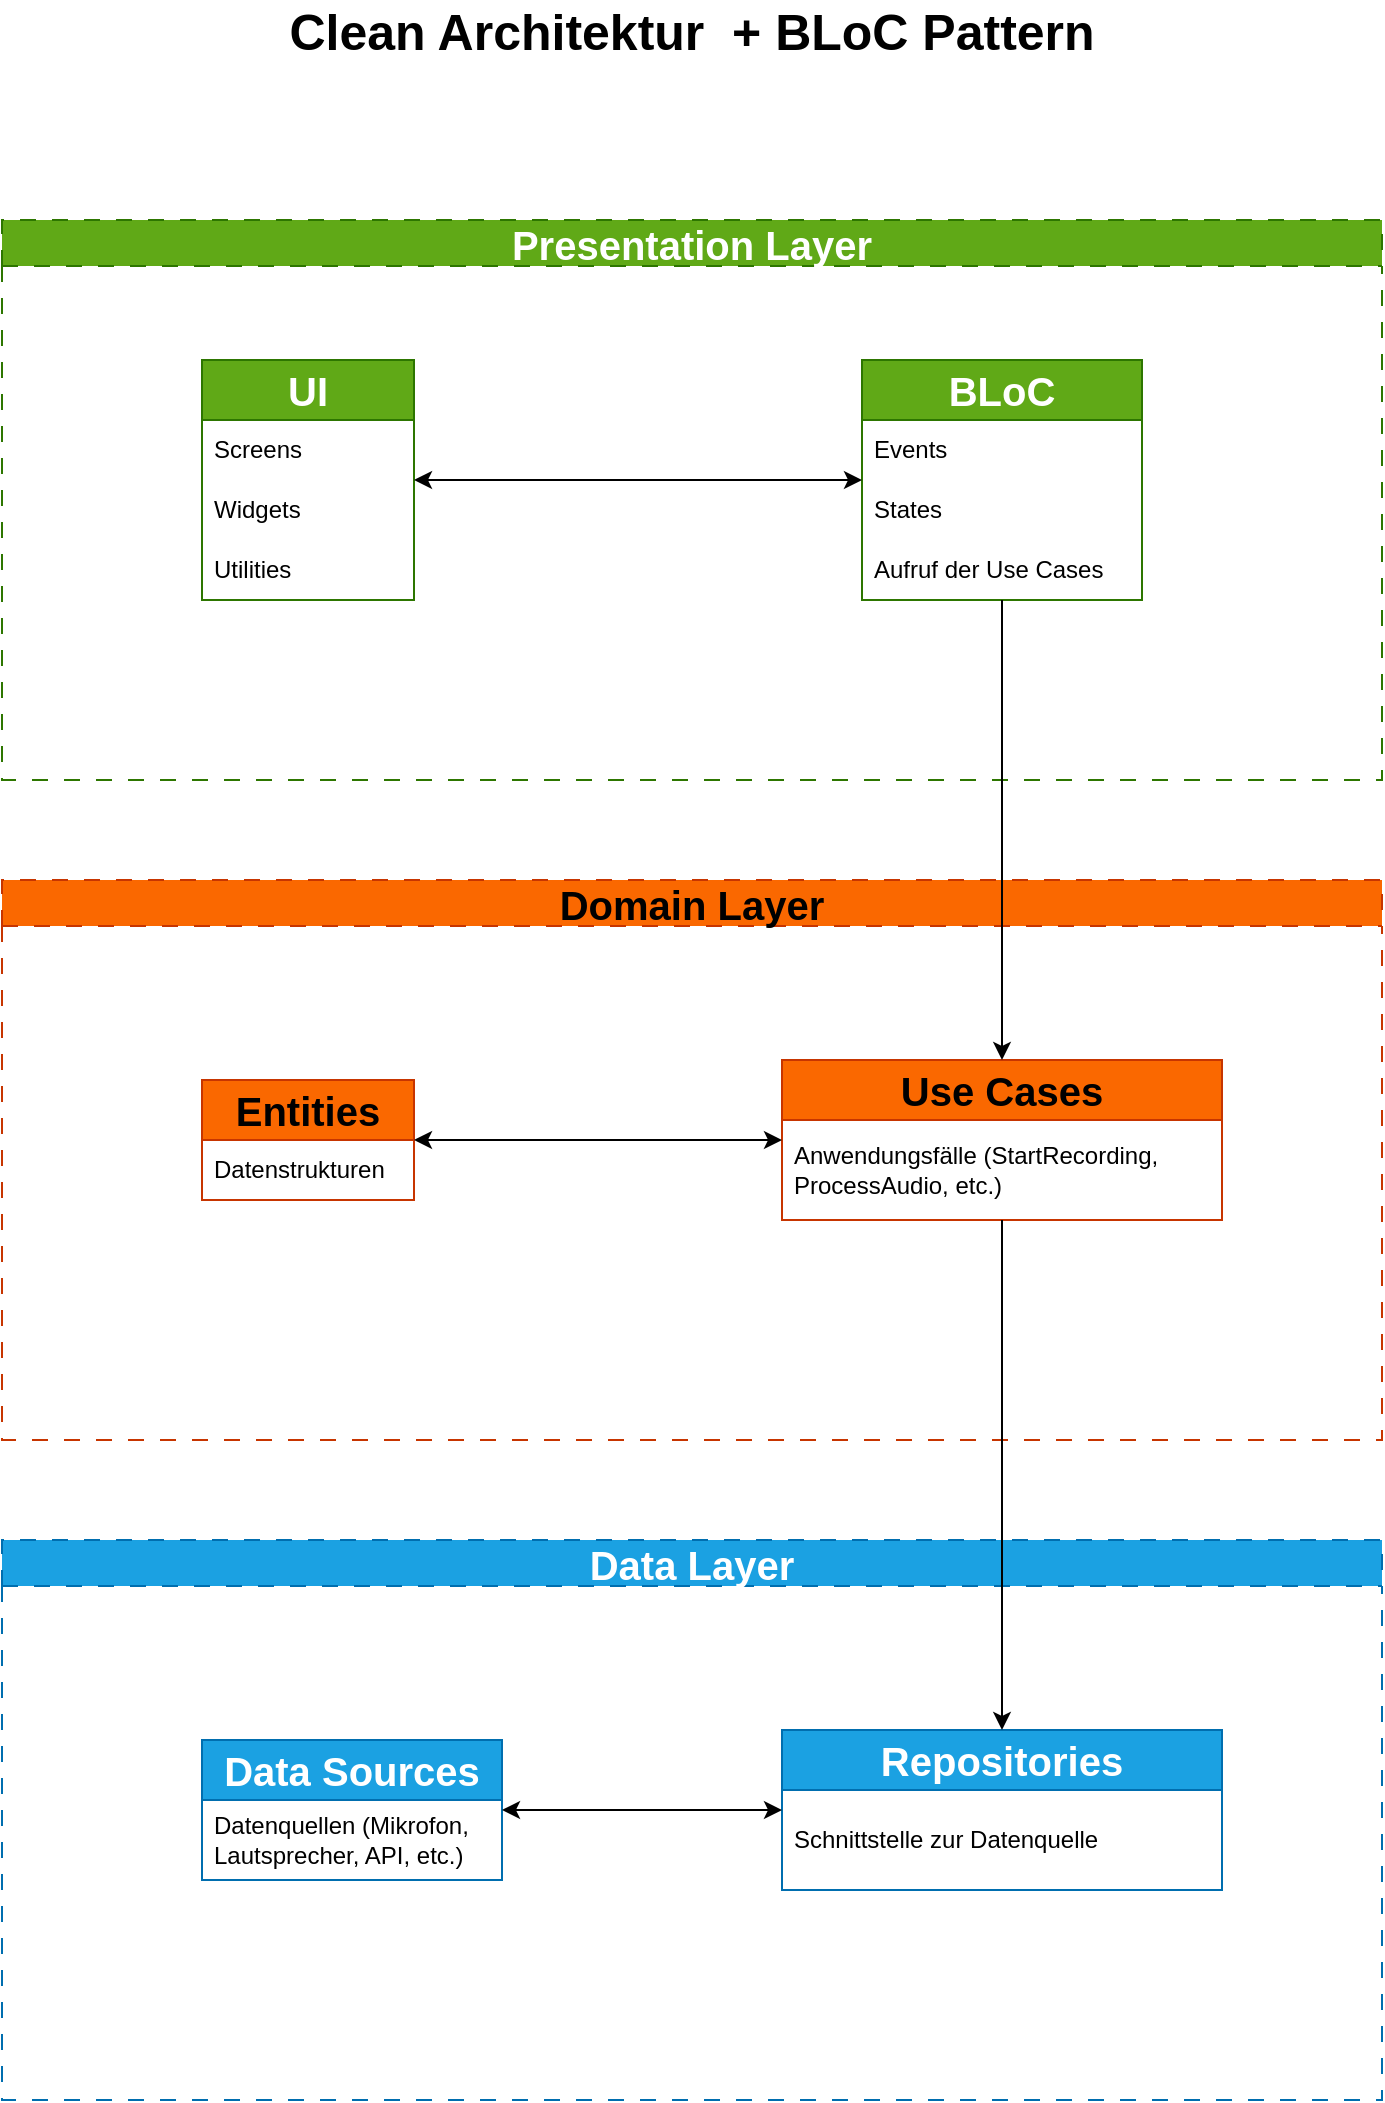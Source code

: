 <mxfile version="24.4.9" type="device">
  <diagram name="Seite-1" id="MtuuO6g1JO7SHAud6uWq">
    <mxGraphModel dx="1438" dy="764" grid="1" gridSize="10" guides="1" tooltips="1" connect="1" arrows="1" fold="1" page="1" pageScale="1" pageWidth="827" pageHeight="1169" math="0" shadow="0">
      <root>
        <mxCell id="0" />
        <mxCell id="1" parent="0" />
        <mxCell id="H-_HTxkfj_bYFOjl-BuJ-2" value="&lt;div style=&quot;font-size: 13px;&quot;&gt;&lt;font style=&quot;font-size: 20px;&quot;&gt;Presentation Layer&lt;/font&gt;&lt;/div&gt;" style="swimlane;whiteSpace=wrap;html=1;dashed=1;dashPattern=8 8;fillColor=#60a917;strokeColor=#2D7600;fontColor=#ffffff;" vertex="1" parent="1">
          <mxGeometry x="69" y="130" width="690" height="280" as="geometry" />
        </mxCell>
        <mxCell id="H-_HTxkfj_bYFOjl-BuJ-3" value="&lt;b&gt;&lt;font style=&quot;font-size: 20px;&quot;&gt;UI&lt;/font&gt;&lt;/b&gt;" style="swimlane;fontStyle=0;childLayout=stackLayout;horizontal=1;startSize=30;horizontalStack=0;resizeParent=1;resizeParentMax=0;resizeLast=0;collapsible=1;marginBottom=0;whiteSpace=wrap;html=1;fillColor=#60a917;strokeColor=#2D7600;fontColor=#ffffff;" vertex="1" parent="H-_HTxkfj_bYFOjl-BuJ-2">
          <mxGeometry x="100" y="70" width="106" height="120" as="geometry" />
        </mxCell>
        <mxCell id="H-_HTxkfj_bYFOjl-BuJ-4" value="Screens" style="text;strokeColor=none;fillColor=none;align=left;verticalAlign=middle;spacingLeft=4;spacingRight=4;overflow=hidden;points=[[0,0.5],[1,0.5]];portConstraint=eastwest;rotatable=0;whiteSpace=wrap;html=1;" vertex="1" parent="H-_HTxkfj_bYFOjl-BuJ-3">
          <mxGeometry y="30" width="106" height="30" as="geometry" />
        </mxCell>
        <mxCell id="H-_HTxkfj_bYFOjl-BuJ-5" value="Widgets" style="text;strokeColor=none;fillColor=none;align=left;verticalAlign=middle;spacingLeft=4;spacingRight=4;overflow=hidden;points=[[0,0.5],[1,0.5]];portConstraint=eastwest;rotatable=0;whiteSpace=wrap;html=1;" vertex="1" parent="H-_HTxkfj_bYFOjl-BuJ-3">
          <mxGeometry y="60" width="106" height="30" as="geometry" />
        </mxCell>
        <mxCell id="H-_HTxkfj_bYFOjl-BuJ-6" value="Utilities" style="text;strokeColor=none;fillColor=none;align=left;verticalAlign=middle;spacingLeft=4;spacingRight=4;overflow=hidden;points=[[0,0.5],[1,0.5]];portConstraint=eastwest;rotatable=0;whiteSpace=wrap;html=1;" vertex="1" parent="H-_HTxkfj_bYFOjl-BuJ-3">
          <mxGeometry y="90" width="106" height="30" as="geometry" />
        </mxCell>
        <mxCell id="H-_HTxkfj_bYFOjl-BuJ-7" value="&lt;b&gt;&lt;font style=&quot;font-size: 20px;&quot;&gt;BLoC&lt;/font&gt;&lt;/b&gt;" style="swimlane;fontStyle=0;childLayout=stackLayout;horizontal=1;startSize=30;horizontalStack=0;resizeParent=1;resizeParentMax=0;resizeLast=0;collapsible=1;marginBottom=0;whiteSpace=wrap;html=1;fillColor=#60a917;strokeColor=#2D7600;fontColor=#ffffff;" vertex="1" parent="H-_HTxkfj_bYFOjl-BuJ-2">
          <mxGeometry x="430" y="70" width="140" height="120" as="geometry" />
        </mxCell>
        <mxCell id="H-_HTxkfj_bYFOjl-BuJ-8" value="Events" style="text;strokeColor=none;fillColor=none;align=left;verticalAlign=middle;spacingLeft=4;spacingRight=4;overflow=hidden;points=[[0,0.5],[1,0.5]];portConstraint=eastwest;rotatable=0;whiteSpace=wrap;html=1;" vertex="1" parent="H-_HTxkfj_bYFOjl-BuJ-7">
          <mxGeometry y="30" width="140" height="30" as="geometry" />
        </mxCell>
        <mxCell id="H-_HTxkfj_bYFOjl-BuJ-9" value="States" style="text;strokeColor=none;fillColor=none;align=left;verticalAlign=middle;spacingLeft=4;spacingRight=4;overflow=hidden;points=[[0,0.5],[1,0.5]];portConstraint=eastwest;rotatable=0;whiteSpace=wrap;html=1;" vertex="1" parent="H-_HTxkfj_bYFOjl-BuJ-7">
          <mxGeometry y="60" width="140" height="30" as="geometry" />
        </mxCell>
        <mxCell id="H-_HTxkfj_bYFOjl-BuJ-10" value="Aufruf der Use Cases" style="text;strokeColor=none;fillColor=none;align=left;verticalAlign=middle;spacingLeft=4;spacingRight=4;overflow=hidden;points=[[0,0.5],[1,0.5]];portConstraint=eastwest;rotatable=0;whiteSpace=wrap;html=1;" vertex="1" parent="H-_HTxkfj_bYFOjl-BuJ-7">
          <mxGeometry y="90" width="140" height="30" as="geometry" />
        </mxCell>
        <mxCell id="H-_HTxkfj_bYFOjl-BuJ-11" value="" style="endArrow=classic;startArrow=classic;html=1;rounded=0;" edge="1" parent="H-_HTxkfj_bYFOjl-BuJ-2" source="H-_HTxkfj_bYFOjl-BuJ-3" target="H-_HTxkfj_bYFOjl-BuJ-7">
          <mxGeometry width="50" height="50" relative="1" as="geometry">
            <mxPoint x="350" y="340" as="sourcePoint" />
            <mxPoint x="400" y="290" as="targetPoint" />
          </mxGeometry>
        </mxCell>
        <mxCell id="H-_HTxkfj_bYFOjl-BuJ-12" value="&lt;div style=&quot;font-size: 13px;&quot;&gt;&lt;font style=&quot;font-size: 20px;&quot;&gt;Domain Layer&lt;/font&gt;&lt;/div&gt;" style="swimlane;whiteSpace=wrap;html=1;dashed=1;dashPattern=8 8;fillColor=#fa6800;fontColor=#000000;strokeColor=#C73500;" vertex="1" parent="1">
          <mxGeometry x="69" y="460" width="690" height="280" as="geometry" />
        </mxCell>
        <mxCell id="H-_HTxkfj_bYFOjl-BuJ-13" value="&lt;font size=&quot;1&quot;&gt;&lt;b style=&quot;font-size: 20px;&quot;&gt;Entities&lt;/b&gt;&lt;/font&gt;" style="swimlane;fontStyle=0;childLayout=stackLayout;horizontal=1;startSize=30;horizontalStack=0;resizeParent=1;resizeParentMax=0;resizeLast=0;collapsible=1;marginBottom=0;whiteSpace=wrap;html=1;fillColor=#fa6800;fontColor=#000000;strokeColor=#C73500;" vertex="1" parent="H-_HTxkfj_bYFOjl-BuJ-12">
          <mxGeometry x="100" y="100" width="106" height="60" as="geometry" />
        </mxCell>
        <mxCell id="H-_HTxkfj_bYFOjl-BuJ-14" value="Datenstrukturen" style="text;strokeColor=none;fillColor=none;align=left;verticalAlign=middle;spacingLeft=4;spacingRight=4;overflow=hidden;points=[[0,0.5],[1,0.5]];portConstraint=eastwest;rotatable=0;whiteSpace=wrap;html=1;" vertex="1" parent="H-_HTxkfj_bYFOjl-BuJ-13">
          <mxGeometry y="30" width="106" height="30" as="geometry" />
        </mxCell>
        <mxCell id="H-_HTxkfj_bYFOjl-BuJ-17" value="&lt;font style=&quot;font-size: 20px;&quot;&gt;&lt;b&gt;Use Cases&lt;br&gt;&lt;/b&gt;&lt;/font&gt;" style="swimlane;fontStyle=0;childLayout=stackLayout;horizontal=1;startSize=30;horizontalStack=0;resizeParent=1;resizeParentMax=0;resizeLast=0;collapsible=1;marginBottom=0;whiteSpace=wrap;html=1;fillColor=#fa6800;strokeColor=#C73500;fontColor=#000000;" vertex="1" parent="H-_HTxkfj_bYFOjl-BuJ-12">
          <mxGeometry x="390" y="90" width="220" height="80" as="geometry" />
        </mxCell>
        <mxCell id="H-_HTxkfj_bYFOjl-BuJ-18" value="Anwendungsfälle (StartRecording, ProcessAudio, etc.)" style="text;strokeColor=none;fillColor=none;align=left;verticalAlign=middle;spacingLeft=4;spacingRight=4;overflow=hidden;points=[[0,0.5],[1,0.5]];portConstraint=eastwest;rotatable=0;whiteSpace=wrap;html=1;" vertex="1" parent="H-_HTxkfj_bYFOjl-BuJ-17">
          <mxGeometry y="30" width="220" height="50" as="geometry" />
        </mxCell>
        <mxCell id="H-_HTxkfj_bYFOjl-BuJ-21" value="" style="endArrow=classic;startArrow=classic;html=1;rounded=0;" edge="1" parent="H-_HTxkfj_bYFOjl-BuJ-12" source="H-_HTxkfj_bYFOjl-BuJ-13" target="H-_HTxkfj_bYFOjl-BuJ-17">
          <mxGeometry width="50" height="50" relative="1" as="geometry">
            <mxPoint x="350" y="340" as="sourcePoint" />
            <mxPoint x="400" y="290" as="targetPoint" />
          </mxGeometry>
        </mxCell>
        <mxCell id="H-_HTxkfj_bYFOjl-BuJ-22" value="" style="endArrow=classic;html=1;rounded=0;" edge="1" parent="1" source="H-_HTxkfj_bYFOjl-BuJ-7" target="H-_HTxkfj_bYFOjl-BuJ-17">
          <mxGeometry width="50" height="50" relative="1" as="geometry">
            <mxPoint x="419" y="470" as="sourcePoint" />
            <mxPoint x="469" y="420" as="targetPoint" />
          </mxGeometry>
        </mxCell>
        <mxCell id="H-_HTxkfj_bYFOjl-BuJ-23" value="&lt;font style=&quot;font-size: 25px;&quot;&gt;&lt;b&gt;Clean Architektur&amp;nbsp; + BLoC Pattern&lt;/b&gt;&lt;/font&gt;" style="text;html=1;align=center;verticalAlign=middle;whiteSpace=wrap;rounded=0;" vertex="1" parent="1">
          <mxGeometry x="69" y="20" width="690" height="30" as="geometry" />
        </mxCell>
        <mxCell id="H-_HTxkfj_bYFOjl-BuJ-25" value="&lt;font style=&quot;font-size: 20px;&quot;&gt;Data Layer&lt;/font&gt;" style="swimlane;whiteSpace=wrap;html=1;dashed=1;dashPattern=8 8;fillColor=#1ba1e2;strokeColor=#006EAF;fontColor=#ffffff;" vertex="1" parent="1">
          <mxGeometry x="69" y="790" width="690" height="280" as="geometry" />
        </mxCell>
        <mxCell id="H-_HTxkfj_bYFOjl-BuJ-26" value="&lt;font style=&quot;font-size: 20px;&quot;&gt;&lt;b&gt;Data Sources&lt;br&gt;&lt;/b&gt;&lt;/font&gt;" style="swimlane;fontStyle=0;childLayout=stackLayout;horizontal=1;startSize=30;horizontalStack=0;resizeParent=1;resizeParentMax=0;resizeLast=0;collapsible=1;marginBottom=0;whiteSpace=wrap;html=1;fillColor=#1ba1e2;fontColor=#ffffff;strokeColor=#006EAF;" vertex="1" parent="H-_HTxkfj_bYFOjl-BuJ-25">
          <mxGeometry x="100" y="100" width="150" height="70" as="geometry" />
        </mxCell>
        <mxCell id="H-_HTxkfj_bYFOjl-BuJ-27" value="Datenquellen (Mikrofon, Lautsprecher, API, etc.)" style="text;strokeColor=none;fillColor=none;align=left;verticalAlign=middle;spacingLeft=4;spacingRight=4;overflow=hidden;points=[[0,0.5],[1,0.5]];portConstraint=eastwest;rotatable=0;whiteSpace=wrap;html=1;" vertex="1" parent="H-_HTxkfj_bYFOjl-BuJ-26">
          <mxGeometry y="30" width="150" height="40" as="geometry" />
        </mxCell>
        <mxCell id="H-_HTxkfj_bYFOjl-BuJ-28" value="&lt;font size=&quot;1&quot;&gt;&lt;b style=&quot;font-size: 20px;&quot;&gt;Repositories&lt;/b&gt;&lt;/font&gt;" style="swimlane;fontStyle=0;childLayout=stackLayout;horizontal=1;startSize=30;horizontalStack=0;resizeParent=1;resizeParentMax=0;resizeLast=0;collapsible=1;marginBottom=0;whiteSpace=wrap;html=1;fillColor=#1ba1e2;fontColor=#ffffff;strokeColor=#006EAF;" vertex="1" parent="H-_HTxkfj_bYFOjl-BuJ-25">
          <mxGeometry x="390" y="95" width="220" height="80" as="geometry" />
        </mxCell>
        <mxCell id="H-_HTxkfj_bYFOjl-BuJ-29" value="Schnittstelle zur Datenquelle" style="text;strokeColor=none;fillColor=none;align=left;verticalAlign=middle;spacingLeft=4;spacingRight=4;overflow=hidden;points=[[0,0.5],[1,0.5]];portConstraint=eastwest;rotatable=0;whiteSpace=wrap;html=1;" vertex="1" parent="H-_HTxkfj_bYFOjl-BuJ-28">
          <mxGeometry y="30" width="220" height="50" as="geometry" />
        </mxCell>
        <mxCell id="H-_HTxkfj_bYFOjl-BuJ-30" value="" style="endArrow=classic;startArrow=classic;html=1;rounded=0;" edge="1" parent="H-_HTxkfj_bYFOjl-BuJ-25" source="H-_HTxkfj_bYFOjl-BuJ-26" target="H-_HTxkfj_bYFOjl-BuJ-28">
          <mxGeometry width="50" height="50" relative="1" as="geometry">
            <mxPoint x="350" y="340" as="sourcePoint" />
            <mxPoint x="400" y="290" as="targetPoint" />
          </mxGeometry>
        </mxCell>
        <mxCell id="H-_HTxkfj_bYFOjl-BuJ-31" value="" style="endArrow=classic;html=1;rounded=0;" edge="1" parent="1" source="H-_HTxkfj_bYFOjl-BuJ-17" target="H-_HTxkfj_bYFOjl-BuJ-28">
          <mxGeometry width="50" height="50" relative="1" as="geometry">
            <mxPoint x="570" y="710" as="sourcePoint" />
            <mxPoint x="620" y="660" as="targetPoint" />
          </mxGeometry>
        </mxCell>
      </root>
    </mxGraphModel>
  </diagram>
</mxfile>
